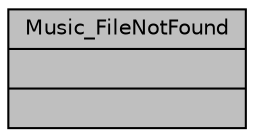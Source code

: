 digraph "Music_FileNotFound"
{
  edge [fontname="Helvetica",fontsize="10",labelfontname="Helvetica",labelfontsize="10"];
  node [fontname="Helvetica",fontsize="10",shape=record];
  Node1 [label="{Music_FileNotFound\n||}",height=0.2,width=0.4,color="black", fillcolor="grey75", style="filled", fontcolor="black"];
}

